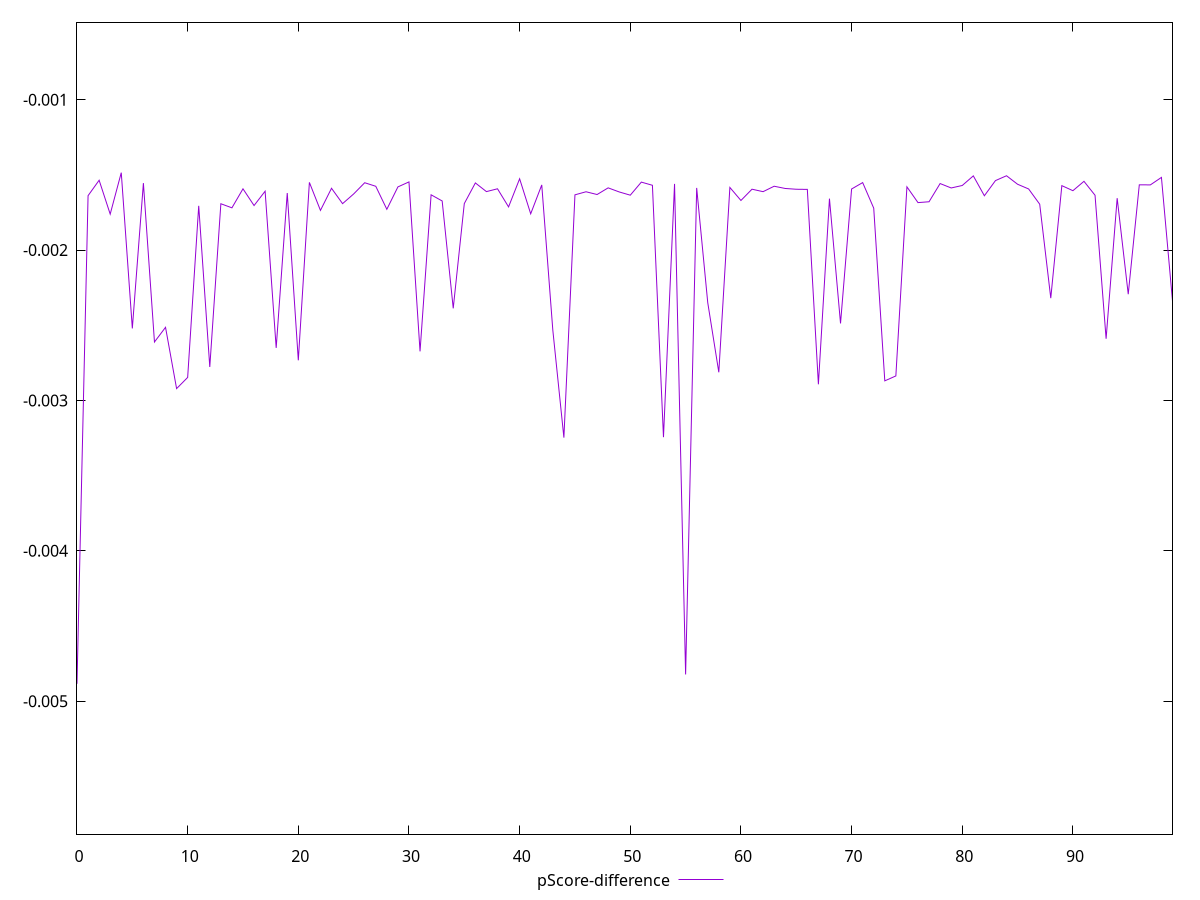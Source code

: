 reset

$pScoreDifference <<EOF
0 -0.004884394041169249
1 -0.001638334466883995
2 -0.0015356597737081756
3 -0.0017609488299692444
4 -0.0014851829109008285
5 -0.00252096651539202
6 -0.0015546626385580797
7 -0.0026113754091696695
8 -0.002513768135058325
9 -0.0029213101759705262
10 -0.002847021699969643
11 -0.0017058718289926222
12 -0.0027774502058675044
13 -0.0016919212179635768
14 -0.0017191215166905138
15 -0.0015927214241634458
16 -0.0017039216152572312
17 -0.001608588673878697
18 -0.002650643358987459
19 -0.001620705297476599
20 -0.002733003456621197
21 -0.0015498781150207197
22 -0.001736092555392199
23 -0.0015890325386413995
24 -0.001691300874563817
25 -0.0016268843693780788
26 -0.0015521929002716428
27 -0.001575790770007579
28 -0.00172881643823386
29 -0.0015799654348107595
30 -0.0015466996552651047
31 -0.002673853508630919
32 -0.0016324372573326418
33 -0.001673458881394363
34 -0.0023874049374388306
35 -0.0016908145907191807
36 -0.001553523146742064
37 -0.0016111874004396398
38 -0.0015924319946107879
39 -0.001712903184244663
40 -0.0015258916555823676
41 -0.0017588384288161896
42 -0.0015666906743290188
43 -0.0025329520197168165
44 -0.003247335591750944
45 -0.0016326602096836673
46 -0.0016122752861436052
47 -0.00163063391658691
48 -0.0015862492082604485
49 -0.0016134388563096014
50 -0.0016349916298058487
51 -0.0015480658020388116
52 -0.0015691218640674354
53 -0.0032443365599258422
54 -0.0015599874285745496
55 -0.004822555620109359
56 -0.0015866988536541449
57 -0.002349358699951676
58 -0.002812873573171615
59 -0.0015834863730250781
60 -0.0016701827341809583
61 -0.0015952169019295415
62 -0.0016115938906540173
63 -0.0015754803397600714
64 -0.0015903479478619476
65 -0.0015955235707488802
66 -0.0015964303616622377
67 -0.002892570809640449
68 -0.0016579906243034959
69 -0.002487793160602547
70 -0.0015938593405686596
71 -0.0015512262975478919
72 -0.0017213018288921855
73 -0.002869731169757417
74 -0.002837099441650226
75 -0.0015795530381310652
76 -0.0016843487554658587
77 -0.001678685229068888
78 -0.0015576779505602767
79 -0.0015869438508673284
80 -0.0015705218328310178
81 -0.0015065406001115722
82 -0.001638816029788548
83 -0.0015380401519842213
84 -0.0015057732085805853
85 -0.0015622524438368979
86 -0.0015936775014311344
87 -0.0016950301367459897
88 -0.0023196142681519705
89 -0.0015714823272141576
90 -0.0016051096329521286
91 -0.0015427545594627334
92 -0.0016354233233576432
93 -0.0025897287920357837
94 -0.0016547692370818545
95 -0.0022936683778413958
96 -0.0015660795911607295
97 -0.0015665580746726526
98 -0.0015167469901249397
99 -0.002338941483893908
EOF

set key outside below
set xrange [0:99]
set yrange [-0.005884394041169249:-0.0004851829109008285]
set trange [-0.005884394041169249:-0.0004851829109008285]
set terminal svg size 640, 500 enhanced background rgb 'white'
set output "report_00025_2021-02-22T21:38:55.199Z/first-cpu-idle/samples/pages+cached+noadtech+nomedia+nocss/pScore-difference/values.svg"

plot $pScoreDifference title "pScore-difference" with line

reset

